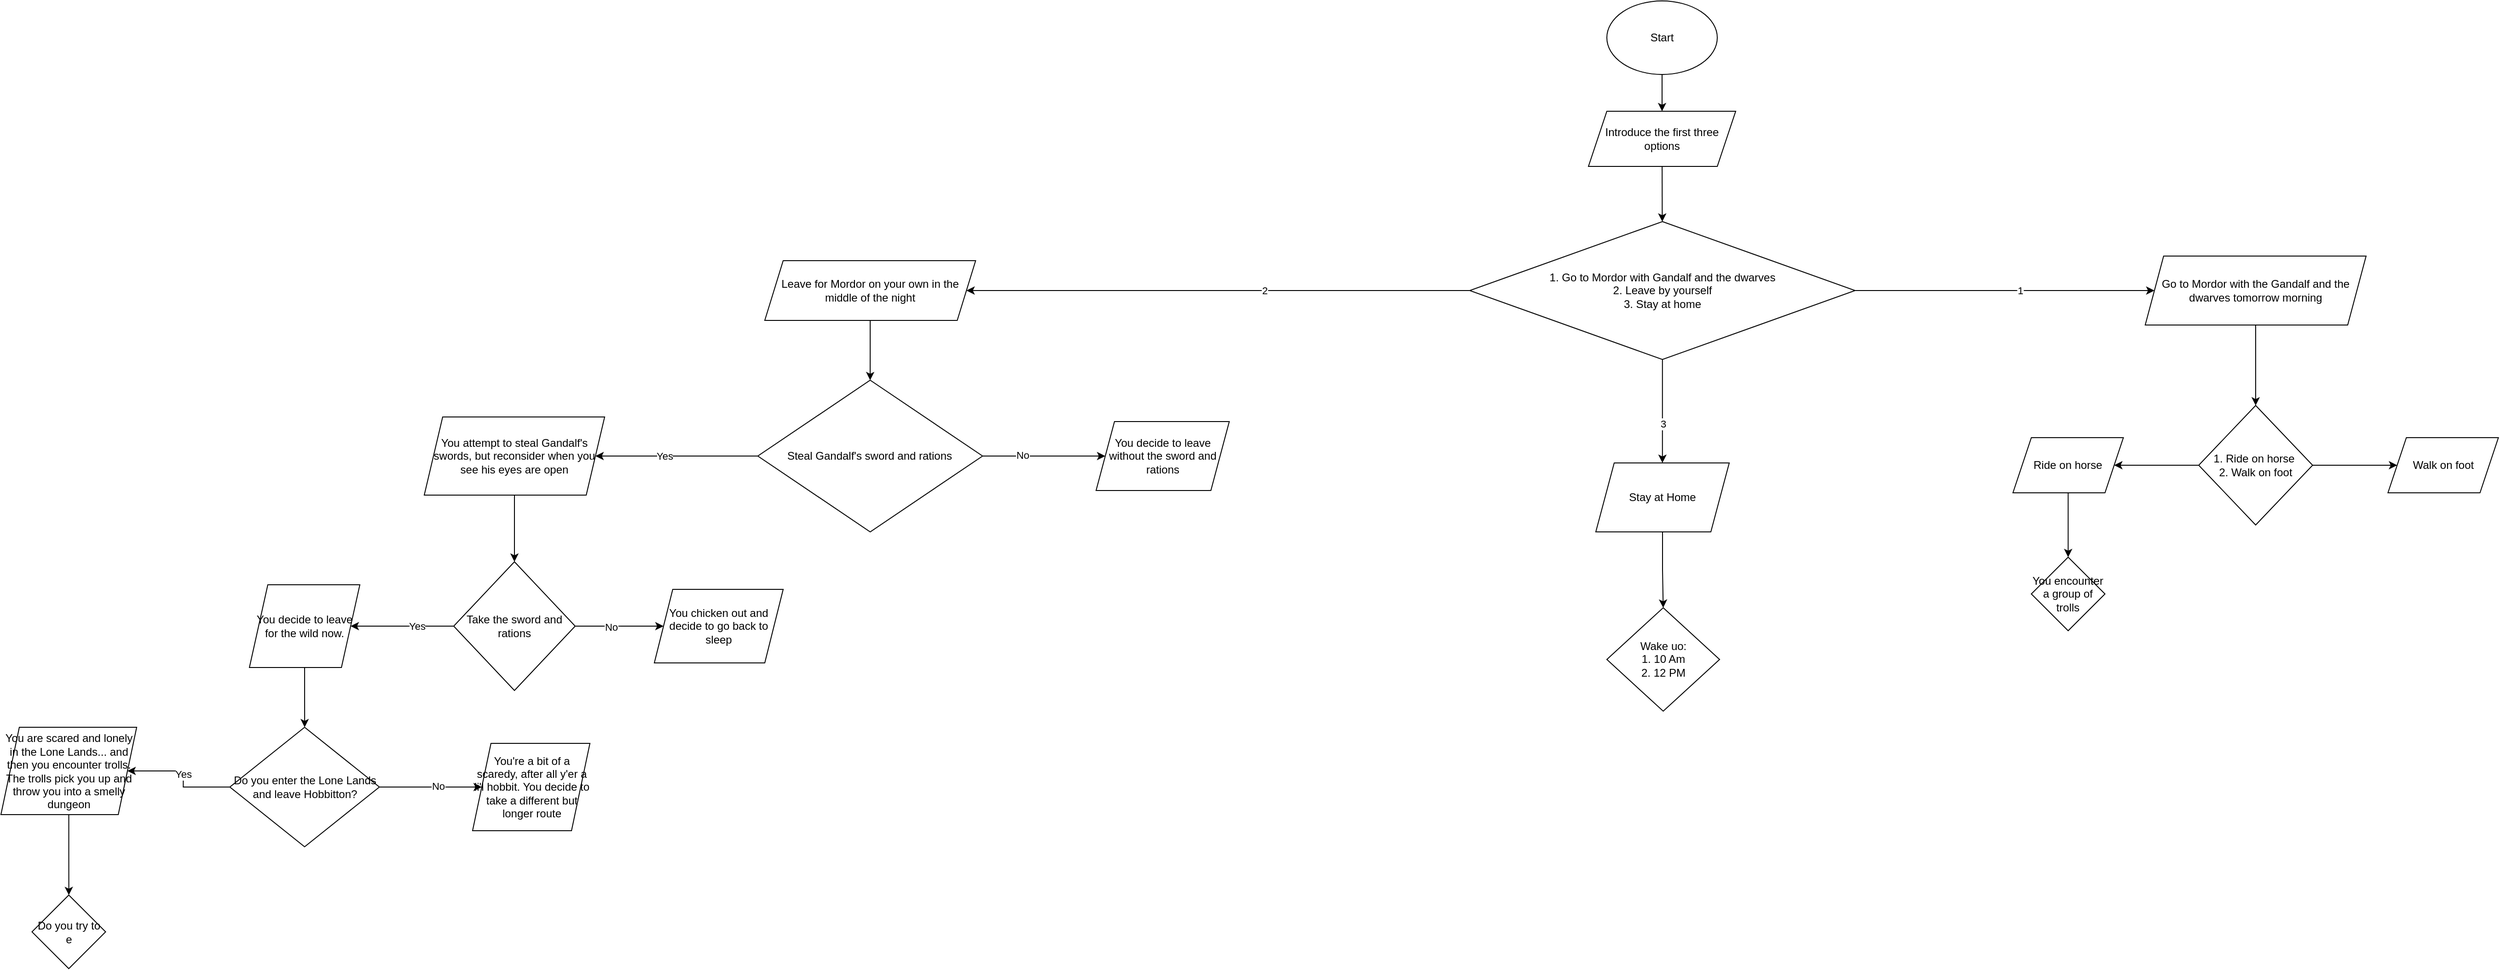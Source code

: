 <mxfile version="20.4.1" type="github">
  <diagram id="ykSedt-QM4OsxcuQvwfg" name="Page-1">
    <mxGraphModel dx="3655" dy="829" grid="1" gridSize="10" guides="1" tooltips="1" connect="1" arrows="1" fold="1" page="1" pageScale="1" pageWidth="850" pageHeight="1100" math="0" shadow="0">
      <root>
        <mxCell id="0" />
        <mxCell id="1" parent="0" />
        <mxCell id="VNunNrLz-rnGxFZPBOeD-2" value="Start" style="ellipse;whiteSpace=wrap;html=1;" parent="1" vertex="1">
          <mxGeometry x="365" y="30" width="120" height="80" as="geometry" />
        </mxCell>
        <mxCell id="VNunNrLz-rnGxFZPBOeD-4" value="Introduce the first three options" style="shape=parallelogram;perimeter=parallelogramPerimeter;whiteSpace=wrap;html=1;fixedSize=1;" parent="1" vertex="1">
          <mxGeometry x="345" y="150" width="160" height="60" as="geometry" />
        </mxCell>
        <mxCell id="VNunNrLz-rnGxFZPBOeD-12" value="" style="endArrow=classic;html=1;rounded=0;" parent="1" source="VNunNrLz-rnGxFZPBOeD-4" target="VNunNrLz-rnGxFZPBOeD-13" edge="1">
          <mxGeometry width="50" height="50" relative="1" as="geometry">
            <mxPoint x="400" y="410" as="sourcePoint" />
            <mxPoint x="430" y="290" as="targetPoint" />
          </mxGeometry>
        </mxCell>
        <mxCell id="VNunNrLz-rnGxFZPBOeD-17" value="" style="edgeStyle=orthogonalEdgeStyle;rounded=0;orthogonalLoop=1;jettySize=auto;html=1;" parent="1" source="VNunNrLz-rnGxFZPBOeD-13" target="VNunNrLz-rnGxFZPBOeD-16" edge="1">
          <mxGeometry relative="1" as="geometry" />
        </mxCell>
        <mxCell id="VNunNrLz-rnGxFZPBOeD-25" value="1" style="edgeLabel;html=1;align=center;verticalAlign=middle;resizable=0;points=[];" parent="VNunNrLz-rnGxFZPBOeD-17" vertex="1" connectable="0">
          <mxGeometry x="0.099" relative="1" as="geometry">
            <mxPoint as="offset" />
          </mxGeometry>
        </mxCell>
        <mxCell id="VNunNrLz-rnGxFZPBOeD-21" value="" style="edgeStyle=orthogonalEdgeStyle;rounded=0;orthogonalLoop=1;jettySize=auto;html=1;" parent="1" source="VNunNrLz-rnGxFZPBOeD-13" target="VNunNrLz-rnGxFZPBOeD-20" edge="1">
          <mxGeometry relative="1" as="geometry" />
        </mxCell>
        <mxCell id="VNunNrLz-rnGxFZPBOeD-24" value="2" style="edgeLabel;html=1;align=center;verticalAlign=middle;resizable=0;points=[];" parent="VNunNrLz-rnGxFZPBOeD-21" vertex="1" connectable="0">
          <mxGeometry x="-0.182" relative="1" as="geometry">
            <mxPoint as="offset" />
          </mxGeometry>
        </mxCell>
        <mxCell id="VNunNrLz-rnGxFZPBOeD-27" value="" style="edgeStyle=orthogonalEdgeStyle;rounded=0;orthogonalLoop=1;jettySize=auto;html=1;" parent="1" source="VNunNrLz-rnGxFZPBOeD-13" target="VNunNrLz-rnGxFZPBOeD-26" edge="1">
          <mxGeometry relative="1" as="geometry">
            <Array as="points">
              <mxPoint x="425" y="480" />
              <mxPoint x="425" y="480" />
            </Array>
          </mxGeometry>
        </mxCell>
        <mxCell id="VNunNrLz-rnGxFZPBOeD-28" value="3" style="edgeLabel;html=1;align=center;verticalAlign=middle;resizable=0;points=[];" parent="VNunNrLz-rnGxFZPBOeD-27" vertex="1" connectable="0">
          <mxGeometry x="0.237" relative="1" as="geometry">
            <mxPoint as="offset" />
          </mxGeometry>
        </mxCell>
        <mxCell id="VNunNrLz-rnGxFZPBOeD-13" value="1. Go to Mordor with Gandalf and the dwarves&lt;br&gt;2. Leave by yourself&lt;br&gt;3. Stay at home" style="rhombus;whiteSpace=wrap;html=1;align=center;" parent="1" vertex="1">
          <mxGeometry x="216" y="270" width="418.75" height="150" as="geometry" />
        </mxCell>
        <mxCell id="VNunNrLz-rnGxFZPBOeD-14" value="" style="endArrow=classic;html=1;rounded=0;exitX=0.5;exitY=1;exitDx=0;exitDy=0;entryX=0.5;entryY=0;entryDx=0;entryDy=0;" parent="1" source="VNunNrLz-rnGxFZPBOeD-2" target="VNunNrLz-rnGxFZPBOeD-4" edge="1">
          <mxGeometry width="50" height="50" relative="1" as="geometry">
            <mxPoint x="400" y="400" as="sourcePoint" />
            <mxPoint x="450" y="350" as="targetPoint" />
          </mxGeometry>
        </mxCell>
        <mxCell id="VNunNrLz-rnGxFZPBOeD-19" value="" style="edgeStyle=orthogonalEdgeStyle;rounded=0;orthogonalLoop=1;jettySize=auto;html=1;" parent="1" source="VNunNrLz-rnGxFZPBOeD-16" target="VNunNrLz-rnGxFZPBOeD-18" edge="1">
          <mxGeometry relative="1" as="geometry" />
        </mxCell>
        <mxCell id="VNunNrLz-rnGxFZPBOeD-16" value="Go to Mordor with the Gandalf and the dwarves tomorrow morning" style="shape=parallelogram;perimeter=parallelogramPerimeter;whiteSpace=wrap;html=1;fixedSize=1;" parent="1" vertex="1">
          <mxGeometry x="950" y="307.5" width="240" height="75" as="geometry" />
        </mxCell>
        <mxCell id="VNunNrLz-rnGxFZPBOeD-36" value="" style="edgeStyle=orthogonalEdgeStyle;rounded=0;orthogonalLoop=1;jettySize=auto;html=1;" parent="1" source="VNunNrLz-rnGxFZPBOeD-18" target="VNunNrLz-rnGxFZPBOeD-35" edge="1">
          <mxGeometry relative="1" as="geometry" />
        </mxCell>
        <mxCell id="VNunNrLz-rnGxFZPBOeD-38" value="" style="edgeStyle=orthogonalEdgeStyle;rounded=0;orthogonalLoop=1;jettySize=auto;html=1;" parent="1" source="VNunNrLz-rnGxFZPBOeD-18" target="VNunNrLz-rnGxFZPBOeD-37" edge="1">
          <mxGeometry relative="1" as="geometry" />
        </mxCell>
        <mxCell id="VNunNrLz-rnGxFZPBOeD-18" value="1. Ride on horse&amp;nbsp;&lt;br&gt;2. Walk on foot" style="rhombus;whiteSpace=wrap;html=1;" parent="1" vertex="1">
          <mxGeometry x="1008.13" y="470" width="123.75" height="130" as="geometry" />
        </mxCell>
        <mxCell id="VNunNrLz-rnGxFZPBOeD-23" value="" style="edgeStyle=orthogonalEdgeStyle;rounded=0;orthogonalLoop=1;jettySize=auto;html=1;" parent="1" source="VNunNrLz-rnGxFZPBOeD-20" target="VNunNrLz-rnGxFZPBOeD-22" edge="1">
          <mxGeometry relative="1" as="geometry" />
        </mxCell>
        <mxCell id="VNunNrLz-rnGxFZPBOeD-20" value="Leave for Mordor on your own in the middle of the night" style="shape=parallelogram;perimeter=parallelogramPerimeter;whiteSpace=wrap;html=1;fixedSize=1;" parent="1" vertex="1">
          <mxGeometry x="-550" y="312.5" width="229.12" height="65" as="geometry" />
        </mxCell>
        <mxCell id="VNunNrLz-rnGxFZPBOeD-30" value="" style="edgeStyle=orthogonalEdgeStyle;rounded=0;orthogonalLoop=1;jettySize=auto;html=1;" parent="1" source="VNunNrLz-rnGxFZPBOeD-22" target="VNunNrLz-rnGxFZPBOeD-29" edge="1">
          <mxGeometry relative="1" as="geometry" />
        </mxCell>
        <mxCell id="VNunNrLz-rnGxFZPBOeD-44" value="No" style="edgeLabel;html=1;align=center;verticalAlign=middle;resizable=0;points=[];" parent="VNunNrLz-rnGxFZPBOeD-30" vertex="1" connectable="0">
          <mxGeometry x="-0.349" y="1" relative="1" as="geometry">
            <mxPoint as="offset" />
          </mxGeometry>
        </mxCell>
        <mxCell id="VNunNrLz-rnGxFZPBOeD-32" value="" style="edgeStyle=orthogonalEdgeStyle;rounded=0;orthogonalLoop=1;jettySize=auto;html=1;" parent="1" source="VNunNrLz-rnGxFZPBOeD-22" target="VNunNrLz-rnGxFZPBOeD-31" edge="1">
          <mxGeometry relative="1" as="geometry" />
        </mxCell>
        <mxCell id="VNunNrLz-rnGxFZPBOeD-43" value="Yes" style="edgeLabel;html=1;align=center;verticalAlign=middle;resizable=0;points=[];" parent="VNunNrLz-rnGxFZPBOeD-32" vertex="1" connectable="0">
          <mxGeometry x="0.158" relative="1" as="geometry">
            <mxPoint as="offset" />
          </mxGeometry>
        </mxCell>
        <mxCell id="VNunNrLz-rnGxFZPBOeD-22" value="Steal Gandalf&#39;s sword and rations" style="rhombus;whiteSpace=wrap;html=1;" parent="1" vertex="1">
          <mxGeometry x="-557.56" y="442.5" width="244.24" height="165" as="geometry" />
        </mxCell>
        <mxCell id="VNunNrLz-rnGxFZPBOeD-42" value="" style="edgeStyle=orthogonalEdgeStyle;rounded=0;orthogonalLoop=1;jettySize=auto;html=1;" parent="1" source="VNunNrLz-rnGxFZPBOeD-26" target="VNunNrLz-rnGxFZPBOeD-41" edge="1">
          <mxGeometry relative="1" as="geometry" />
        </mxCell>
        <mxCell id="VNunNrLz-rnGxFZPBOeD-26" value="Stay at Home" style="shape=parallelogram;perimeter=parallelogramPerimeter;whiteSpace=wrap;html=1;fixedSize=1;" parent="1" vertex="1">
          <mxGeometry x="353" y="532.5" width="145" height="75" as="geometry" />
        </mxCell>
        <mxCell id="VNunNrLz-rnGxFZPBOeD-29" value="You decide to leave without the sword and rations" style="shape=parallelogram;perimeter=parallelogramPerimeter;whiteSpace=wrap;html=1;fixedSize=1;" parent="1" vertex="1">
          <mxGeometry x="-190" y="487.5" width="144.74" height="75" as="geometry" />
        </mxCell>
        <mxCell id="VNunNrLz-rnGxFZPBOeD-34" value="" style="edgeStyle=orthogonalEdgeStyle;rounded=0;orthogonalLoop=1;jettySize=auto;html=1;" parent="1" source="VNunNrLz-rnGxFZPBOeD-31" target="VNunNrLz-rnGxFZPBOeD-33" edge="1">
          <mxGeometry relative="1" as="geometry" />
        </mxCell>
        <mxCell id="VNunNrLz-rnGxFZPBOeD-31" value="You attempt to steal Gandalf&#39;s swords, but reconsider when you see his eyes are open" style="shape=parallelogram;perimeter=parallelogramPerimeter;whiteSpace=wrap;html=1;fixedSize=1;" parent="1" vertex="1">
          <mxGeometry x="-920" y="482.5" width="196" height="85" as="geometry" />
        </mxCell>
        <mxCell id="VNunNrLz-rnGxFZPBOeD-48" value="" style="edgeStyle=orthogonalEdgeStyle;rounded=0;orthogonalLoop=1;jettySize=auto;html=1;" parent="1" source="VNunNrLz-rnGxFZPBOeD-33" target="VNunNrLz-rnGxFZPBOeD-47" edge="1">
          <mxGeometry relative="1" as="geometry" />
        </mxCell>
        <mxCell id="VNunNrLz-rnGxFZPBOeD-52" value="No" style="edgeLabel;html=1;align=center;verticalAlign=middle;resizable=0;points=[];" parent="VNunNrLz-rnGxFZPBOeD-48" vertex="1" connectable="0">
          <mxGeometry x="-0.202" y="-1" relative="1" as="geometry">
            <mxPoint as="offset" />
          </mxGeometry>
        </mxCell>
        <mxCell id="VNunNrLz-rnGxFZPBOeD-50" value="" style="edgeStyle=orthogonalEdgeStyle;rounded=0;orthogonalLoop=1;jettySize=auto;html=1;" parent="1" source="VNunNrLz-rnGxFZPBOeD-33" target="VNunNrLz-rnGxFZPBOeD-49" edge="1">
          <mxGeometry relative="1" as="geometry" />
        </mxCell>
        <mxCell id="VNunNrLz-rnGxFZPBOeD-51" value="Yes" style="edgeLabel;html=1;align=center;verticalAlign=middle;resizable=0;points=[];" parent="VNunNrLz-rnGxFZPBOeD-50" vertex="1" connectable="0">
          <mxGeometry x="-0.277" relative="1" as="geometry">
            <mxPoint as="offset" />
          </mxGeometry>
        </mxCell>
        <mxCell id="VNunNrLz-rnGxFZPBOeD-33" value="Take the sword and rations" style="rhombus;whiteSpace=wrap;html=1;" parent="1" vertex="1">
          <mxGeometry x="-888" y="640" width="132" height="140" as="geometry" />
        </mxCell>
        <mxCell id="VNunNrLz-rnGxFZPBOeD-40" value="" style="edgeStyle=orthogonalEdgeStyle;rounded=0;orthogonalLoop=1;jettySize=auto;html=1;" parent="1" source="VNunNrLz-rnGxFZPBOeD-35" target="VNunNrLz-rnGxFZPBOeD-39" edge="1">
          <mxGeometry relative="1" as="geometry" />
        </mxCell>
        <mxCell id="VNunNrLz-rnGxFZPBOeD-35" value="Ride on horse" style="shape=parallelogram;perimeter=parallelogramPerimeter;whiteSpace=wrap;html=1;fixedSize=1;" parent="1" vertex="1">
          <mxGeometry x="806.255" y="505" width="120" height="60" as="geometry" />
        </mxCell>
        <mxCell id="VNunNrLz-rnGxFZPBOeD-37" value="Walk on foot" style="shape=parallelogram;perimeter=parallelogramPerimeter;whiteSpace=wrap;html=1;fixedSize=1;" parent="1" vertex="1">
          <mxGeometry x="1213.755" y="505" width="120" height="60" as="geometry" />
        </mxCell>
        <mxCell id="VNunNrLz-rnGxFZPBOeD-39" value="You encounter a group of trolls" style="rhombus;whiteSpace=wrap;html=1;" parent="1" vertex="1">
          <mxGeometry x="826.255" y="635" width="80" height="80" as="geometry" />
        </mxCell>
        <mxCell id="VNunNrLz-rnGxFZPBOeD-41" value="Wake uo:&lt;br&gt;1. 10 Am&lt;br&gt;2. 12 PM" style="rhombus;whiteSpace=wrap;html=1;" parent="1" vertex="1">
          <mxGeometry x="365" y="690" width="122.5" height="112.5" as="geometry" />
        </mxCell>
        <mxCell id="VNunNrLz-rnGxFZPBOeD-47" value="You chicken out and decide to go back to sleep" style="shape=parallelogram;perimeter=parallelogramPerimeter;whiteSpace=wrap;html=1;fixedSize=1;" parent="1" vertex="1">
          <mxGeometry x="-670" y="670" width="140" height="80" as="geometry" />
        </mxCell>
        <mxCell id="VNunNrLz-rnGxFZPBOeD-54" value="" style="edgeStyle=orthogonalEdgeStyle;rounded=0;orthogonalLoop=1;jettySize=auto;html=1;" parent="1" source="VNunNrLz-rnGxFZPBOeD-49" target="VNunNrLz-rnGxFZPBOeD-53" edge="1">
          <mxGeometry relative="1" as="geometry" />
        </mxCell>
        <mxCell id="VNunNrLz-rnGxFZPBOeD-49" value="You decide to leave for the wild now." style="shape=parallelogram;perimeter=parallelogramPerimeter;whiteSpace=wrap;html=1;fixedSize=1;" parent="1" vertex="1">
          <mxGeometry x="-1110" y="665" width="120" height="90" as="geometry" />
        </mxCell>
        <mxCell id="E2X-YpxnPieoCKrqT_GS-2" value="Yes" style="edgeStyle=orthogonalEdgeStyle;rounded=0;orthogonalLoop=1;jettySize=auto;html=1;" edge="1" parent="1" source="VNunNrLz-rnGxFZPBOeD-53" target="E2X-YpxnPieoCKrqT_GS-1">
          <mxGeometry relative="1" as="geometry" />
        </mxCell>
        <mxCell id="E2X-YpxnPieoCKrqT_GS-6" value="" style="edgeStyle=orthogonalEdgeStyle;rounded=0;orthogonalLoop=1;jettySize=auto;html=1;" edge="1" parent="1" source="VNunNrLz-rnGxFZPBOeD-53" target="E2X-YpxnPieoCKrqT_GS-5">
          <mxGeometry relative="1" as="geometry" />
        </mxCell>
        <mxCell id="E2X-YpxnPieoCKrqT_GS-7" value="No" style="edgeLabel;html=1;align=center;verticalAlign=middle;resizable=0;points=[];" vertex="1" connectable="0" parent="E2X-YpxnPieoCKrqT_GS-6">
          <mxGeometry x="0.144" y="1" relative="1" as="geometry">
            <mxPoint as="offset" />
          </mxGeometry>
        </mxCell>
        <mxCell id="VNunNrLz-rnGxFZPBOeD-53" value="Do you enter the Lone Lands and leave Hobbitton?" style="rhombus;whiteSpace=wrap;html=1;" parent="1" vertex="1">
          <mxGeometry x="-1131.25" y="820" width="162.5" height="130" as="geometry" />
        </mxCell>
        <mxCell id="E2X-YpxnPieoCKrqT_GS-9" value="" style="edgeStyle=orthogonalEdgeStyle;rounded=0;orthogonalLoop=1;jettySize=auto;html=1;" edge="1" parent="1" source="E2X-YpxnPieoCKrqT_GS-1" target="E2X-YpxnPieoCKrqT_GS-8">
          <mxGeometry relative="1" as="geometry" />
        </mxCell>
        <mxCell id="E2X-YpxnPieoCKrqT_GS-1" value="You are scared and lonely in the Lone Lands... and then you encounter trolls. The trolls pick you up and throw you into a smelly dungeon" style="shape=parallelogram;perimeter=parallelogramPerimeter;whiteSpace=wrap;html=1;fixedSize=1;" vertex="1" parent="1">
          <mxGeometry x="-1380" y="820" width="147.5" height="95" as="geometry" />
        </mxCell>
        <mxCell id="E2X-YpxnPieoCKrqT_GS-5" value="You&#39;re a bit of a scaredy, after all y&#39;er a li&#39;l hobbit. You decide to take a different but longer route" style="shape=parallelogram;perimeter=parallelogramPerimeter;whiteSpace=wrap;html=1;fixedSize=1;" vertex="1" parent="1">
          <mxGeometry x="-867.5" y="837.5" width="127.5" height="95" as="geometry" />
        </mxCell>
        <mxCell id="E2X-YpxnPieoCKrqT_GS-8" value="Do you try to e" style="rhombus;whiteSpace=wrap;html=1;" vertex="1" parent="1">
          <mxGeometry x="-1346.25" y="1002.5" width="80" height="80" as="geometry" />
        </mxCell>
      </root>
    </mxGraphModel>
  </diagram>
</mxfile>
